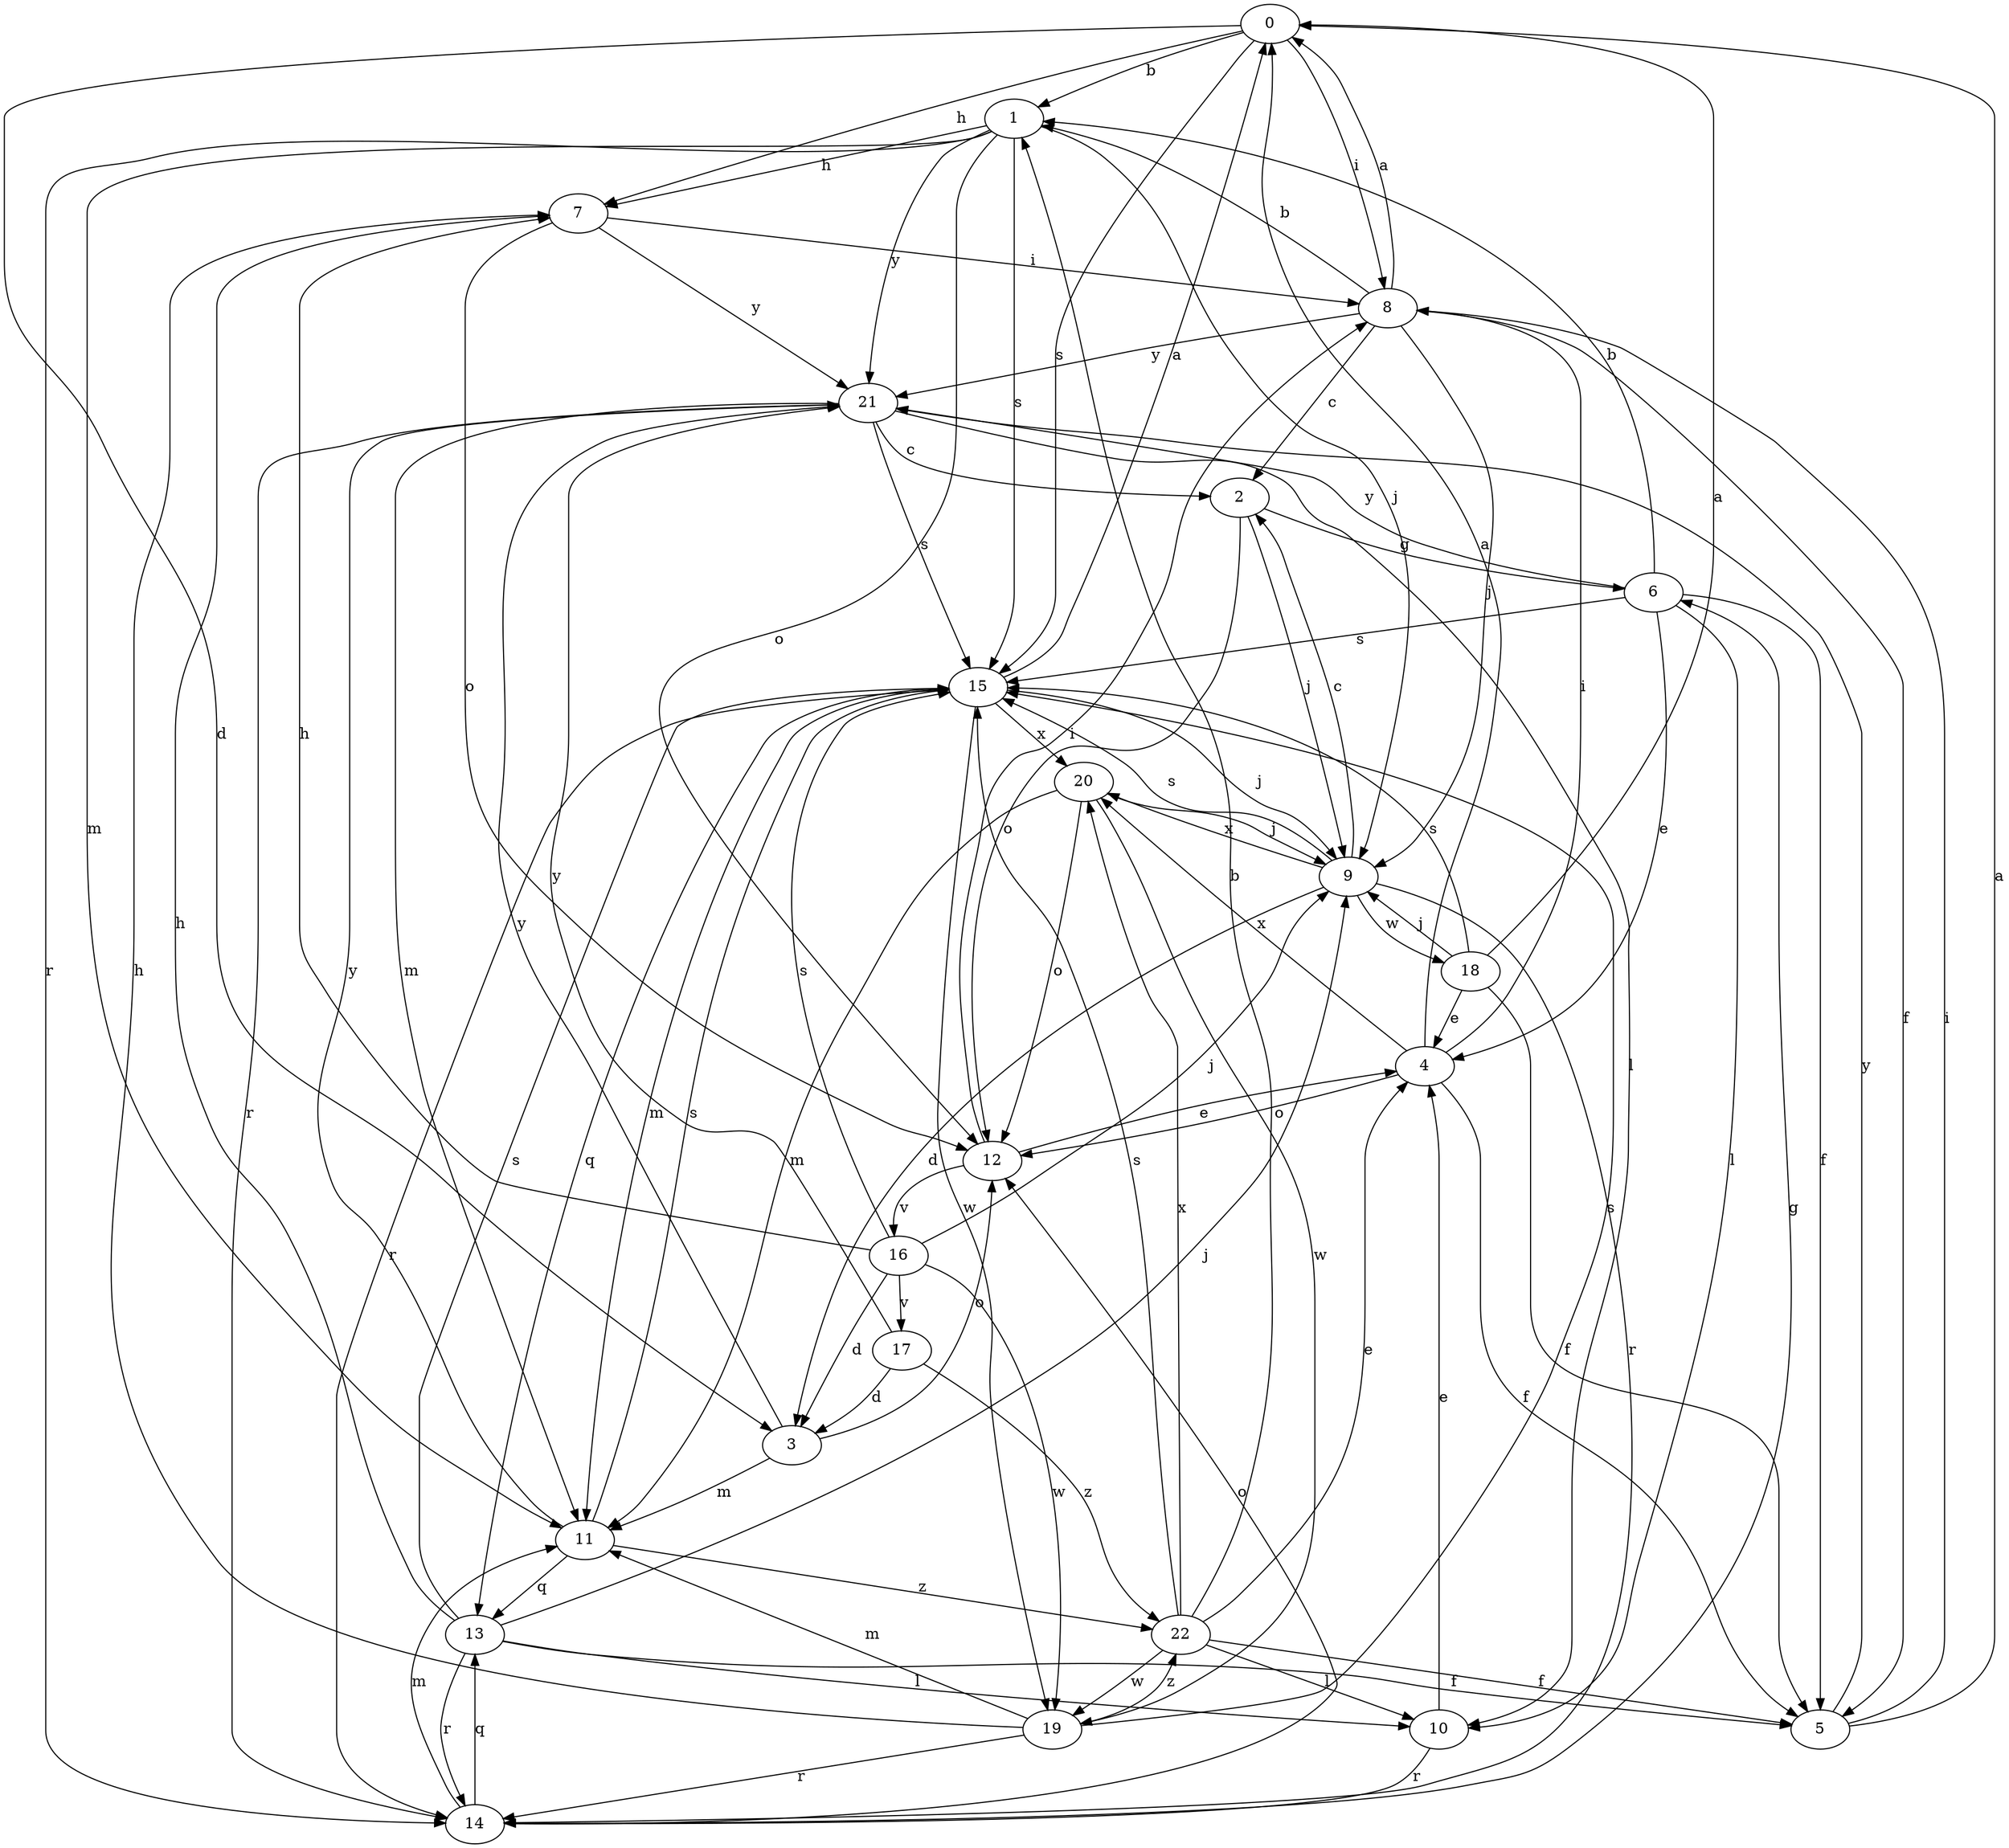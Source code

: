 strict digraph  {
0;
1;
2;
3;
4;
5;
6;
7;
8;
9;
10;
11;
12;
13;
14;
15;
16;
17;
18;
19;
20;
21;
22;
0 -> 1  [label=b];
0 -> 3  [label=d];
0 -> 7  [label=h];
0 -> 8  [label=i];
0 -> 15  [label=s];
1 -> 7  [label=h];
1 -> 9  [label=j];
1 -> 11  [label=m];
1 -> 12  [label=o];
1 -> 14  [label=r];
1 -> 15  [label=s];
1 -> 21  [label=y];
2 -> 6  [label=g];
2 -> 9  [label=j];
2 -> 12  [label=o];
3 -> 11  [label=m];
3 -> 12  [label=o];
3 -> 21  [label=y];
4 -> 0  [label=a];
4 -> 5  [label=f];
4 -> 8  [label=i];
4 -> 12  [label=o];
4 -> 20  [label=x];
5 -> 0  [label=a];
5 -> 8  [label=i];
5 -> 21  [label=y];
6 -> 1  [label=b];
6 -> 4  [label=e];
6 -> 5  [label=f];
6 -> 10  [label=l];
6 -> 15  [label=s];
6 -> 21  [label=y];
7 -> 8  [label=i];
7 -> 12  [label=o];
7 -> 21  [label=y];
8 -> 0  [label=a];
8 -> 1  [label=b];
8 -> 2  [label=c];
8 -> 5  [label=f];
8 -> 9  [label=j];
8 -> 21  [label=y];
9 -> 2  [label=c];
9 -> 3  [label=d];
9 -> 14  [label=r];
9 -> 15  [label=s];
9 -> 18  [label=w];
9 -> 20  [label=x];
10 -> 4  [label=e];
10 -> 14  [label=r];
11 -> 13  [label=q];
11 -> 15  [label=s];
11 -> 21  [label=y];
11 -> 22  [label=z];
12 -> 4  [label=e];
12 -> 8  [label=i];
12 -> 16  [label=v];
13 -> 5  [label=f];
13 -> 7  [label=h];
13 -> 9  [label=j];
13 -> 10  [label=l];
13 -> 14  [label=r];
13 -> 15  [label=s];
14 -> 6  [label=g];
14 -> 11  [label=m];
14 -> 12  [label=o];
14 -> 13  [label=q];
15 -> 0  [label=a];
15 -> 9  [label=j];
15 -> 11  [label=m];
15 -> 13  [label=q];
15 -> 14  [label=r];
15 -> 19  [label=w];
15 -> 20  [label=x];
16 -> 3  [label=d];
16 -> 7  [label=h];
16 -> 9  [label=j];
16 -> 15  [label=s];
16 -> 17  [label=v];
16 -> 19  [label=w];
17 -> 3  [label=d];
17 -> 21  [label=y];
17 -> 22  [label=z];
18 -> 0  [label=a];
18 -> 4  [label=e];
18 -> 5  [label=f];
18 -> 9  [label=j];
18 -> 15  [label=s];
19 -> 7  [label=h];
19 -> 11  [label=m];
19 -> 14  [label=r];
19 -> 15  [label=s];
19 -> 22  [label=z];
20 -> 9  [label=j];
20 -> 11  [label=m];
20 -> 12  [label=o];
20 -> 19  [label=w];
21 -> 2  [label=c];
21 -> 10  [label=l];
21 -> 11  [label=m];
21 -> 14  [label=r];
21 -> 15  [label=s];
22 -> 1  [label=b];
22 -> 4  [label=e];
22 -> 5  [label=f];
22 -> 10  [label=l];
22 -> 15  [label=s];
22 -> 19  [label=w];
22 -> 20  [label=x];
}
